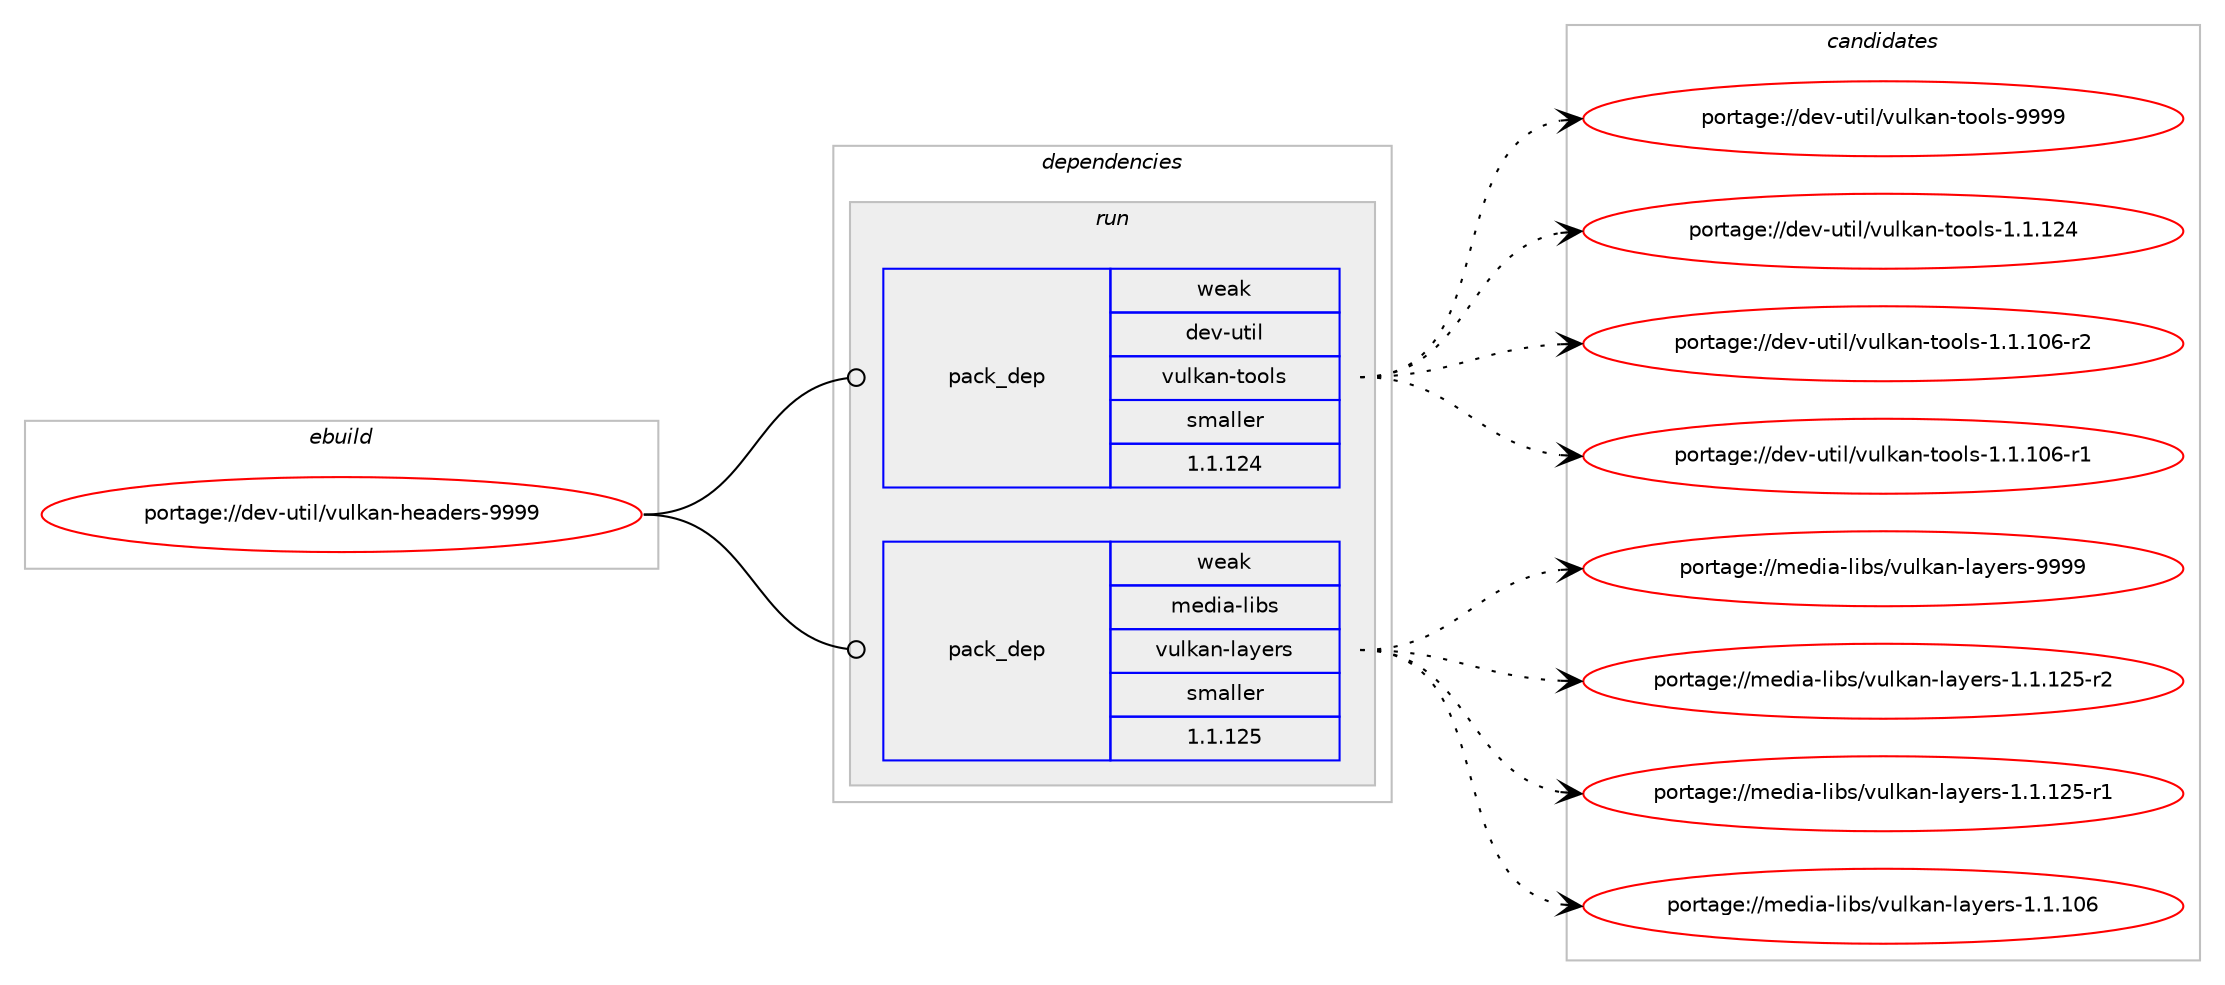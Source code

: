 digraph prolog {

# *************
# Graph options
# *************

newrank=true;
concentrate=true;
compound=true;
graph [rankdir=LR,fontname=Helvetica,fontsize=10,ranksep=1.5];#, ranksep=2.5, nodesep=0.2];
edge  [arrowhead=vee];
node  [fontname=Helvetica,fontsize=10];

# **********
# The ebuild
# **********

subgraph cluster_leftcol {
color=gray;
rank=same;
label=<<i>ebuild</i>>;
id [label="portage://dev-util/vulkan-headers-9999", color=red, width=4, href="../dev-util/vulkan-headers-9999.svg"];
}

# ****************
# The dependencies
# ****************

subgraph cluster_midcol {
color=gray;
label=<<i>dependencies</i>>;
subgraph cluster_compile {
fillcolor="#eeeeee";
style=filled;
label=<<i>compile</i>>;
}
subgraph cluster_compileandrun {
fillcolor="#eeeeee";
style=filled;
label=<<i>compile and run</i>>;
}
subgraph cluster_run {
fillcolor="#eeeeee";
style=filled;
label=<<i>run</i>>;
subgraph pack230573 {
dependency296539 [label=<<TABLE BORDER="0" CELLBORDER="1" CELLSPACING="0" CELLPADDING="4" WIDTH="220"><TR><TD ROWSPAN="6" CELLPADDING="30">pack_dep</TD></TR><TR><TD WIDTH="110">weak</TD></TR><TR><TD>dev-util</TD></TR><TR><TD>vulkan-tools</TD></TR><TR><TD>smaller</TD></TR><TR><TD>1.1.124</TD></TR></TABLE>>, shape=none, color=blue];
}
id:e -> dependency296539:w [weight=20,style="solid",arrowhead="odot"];
subgraph pack230574 {
dependency296540 [label=<<TABLE BORDER="0" CELLBORDER="1" CELLSPACING="0" CELLPADDING="4" WIDTH="220"><TR><TD ROWSPAN="6" CELLPADDING="30">pack_dep</TD></TR><TR><TD WIDTH="110">weak</TD></TR><TR><TD>media-libs</TD></TR><TR><TD>vulkan-layers</TD></TR><TR><TD>smaller</TD></TR><TR><TD>1.1.125</TD></TR></TABLE>>, shape=none, color=blue];
}
id:e -> dependency296540:w [weight=20,style="solid",arrowhead="odot"];
}
}

# **************
# The candidates
# **************

subgraph cluster_choices {
rank=same;
color=gray;
label=<<i>candidates</i>>;

subgraph choice230573 {
color=black;
nodesep=1;
choice100101118451171161051084711811710810797110451161111111081154557575757 [label="portage://dev-util/vulkan-tools-9999", color=red, width=4,href="../dev-util/vulkan-tools-9999.svg"];
choice100101118451171161051084711811710810797110451161111111081154549464946495052 [label="portage://dev-util/vulkan-tools-1.1.124", color=red, width=4,href="../dev-util/vulkan-tools-1.1.124.svg"];
choice1001011184511711610510847118117108107971104511611111110811545494649464948544511450 [label="portage://dev-util/vulkan-tools-1.1.106-r2", color=red, width=4,href="../dev-util/vulkan-tools-1.1.106-r2.svg"];
choice1001011184511711610510847118117108107971104511611111110811545494649464948544511449 [label="portage://dev-util/vulkan-tools-1.1.106-r1", color=red, width=4,href="../dev-util/vulkan-tools-1.1.106-r1.svg"];
dependency296539:e -> choice100101118451171161051084711811710810797110451161111111081154557575757:w [style=dotted,weight="100"];
dependency296539:e -> choice100101118451171161051084711811710810797110451161111111081154549464946495052:w [style=dotted,weight="100"];
dependency296539:e -> choice1001011184511711610510847118117108107971104511611111110811545494649464948544511450:w [style=dotted,weight="100"];
dependency296539:e -> choice1001011184511711610510847118117108107971104511611111110811545494649464948544511449:w [style=dotted,weight="100"];
}
subgraph choice230574 {
color=black;
nodesep=1;
choice109101100105974510810598115471181171081079711045108971211011141154557575757 [label="portage://media-libs/vulkan-layers-9999", color=red, width=4,href="../media-libs/vulkan-layers-9999.svg"];
choice1091011001059745108105981154711811710810797110451089712110111411545494649464950534511450 [label="portage://media-libs/vulkan-layers-1.1.125-r2", color=red, width=4,href="../media-libs/vulkan-layers-1.1.125-r2.svg"];
choice1091011001059745108105981154711811710810797110451089712110111411545494649464950534511449 [label="portage://media-libs/vulkan-layers-1.1.125-r1", color=red, width=4,href="../media-libs/vulkan-layers-1.1.125-r1.svg"];
choice109101100105974510810598115471181171081079711045108971211011141154549464946494854 [label="portage://media-libs/vulkan-layers-1.1.106", color=red, width=4,href="../media-libs/vulkan-layers-1.1.106.svg"];
dependency296540:e -> choice109101100105974510810598115471181171081079711045108971211011141154557575757:w [style=dotted,weight="100"];
dependency296540:e -> choice1091011001059745108105981154711811710810797110451089712110111411545494649464950534511450:w [style=dotted,weight="100"];
dependency296540:e -> choice1091011001059745108105981154711811710810797110451089712110111411545494649464950534511449:w [style=dotted,weight="100"];
dependency296540:e -> choice109101100105974510810598115471181171081079711045108971211011141154549464946494854:w [style=dotted,weight="100"];
}
}

}
